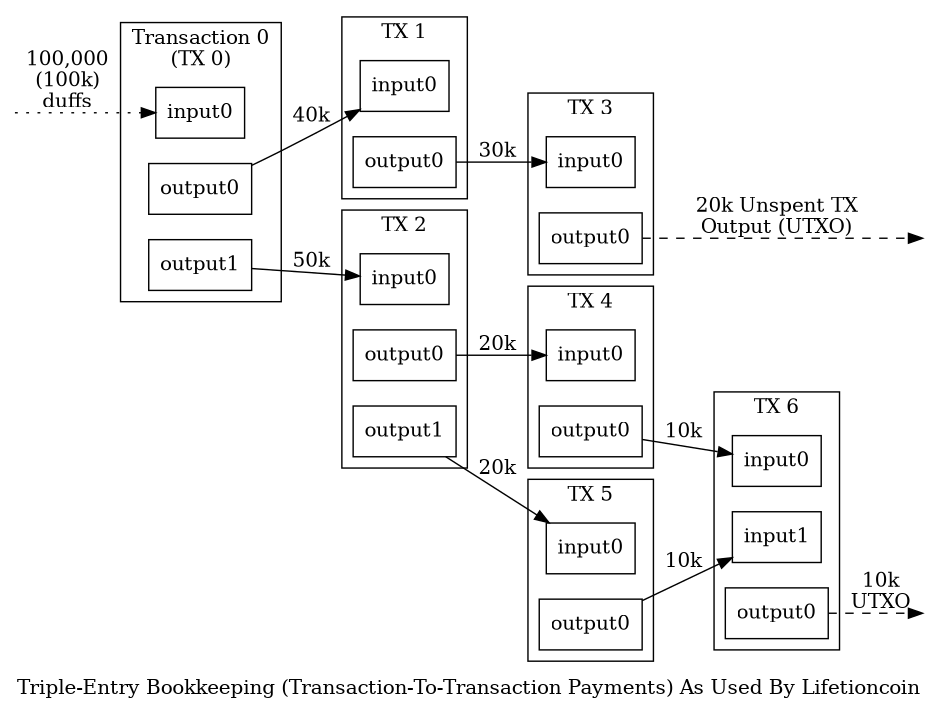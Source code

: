 digraph blockchain {

//splines = "ortho";
rankdir=LR;
ranksep=0.1;
size=6.25;

node [ shape = box ]

subgraph cluster_tx0 {
    label = "Transaction 0\n(TX 0)"

    tx0_input0 [ label = "input0" ]

    tx0_output0 [ label = "output0" ]
    tx0_output1 [ label = "output1" ]
}

subgraph cluster_tx1 {
    label = "TX 1"

    tx1_input0 [ label = "input0" ]

    tx1_output0 [ label = "output0" ]
}

subgraph cluster_tx2 {
    label = "TX 2"

    tx2_input0 [ label = "input0" ]

    tx2_output0 [ label = "output0" ]
    tx2_output1 [ label = "output1" ]
}

subgraph cluster_tx3 {
    label = "TX 3"

    tx3_input0 [ label = "input0" ]

    tx3_output0 [ label = "output0" ]
}

subgraph cluster_tx4 {
    label = "TX 4"

    tx4_input0 [ label = "input0" ]

    tx4_output0 [ label = "output0" ]
}

subgraph cluster_tx5 {
    label = "TX 5"

    tx5_input0 [ label = "input0" ]

    tx5_output0 [ label = "output0" ]
}

subgraph cluster_tx6 {
    label = "TX 6"

    tx6_input0 [ label = "input0" ]
    tx6_input1 [ label = "input1" ]

    tx6_output0 [ label = "output0" ]
}
txold [ style = "invis", label = "", width = 0, height = 0 ];
utxo0 [ style = "invis", label = "", width = 0, height = 0 ];
//spacer0 [ style = "invis", label = "", width = 0, height = 0 ];
//tx3_output0 -> spacer0 -> utxo0 [ style = invis ];
//tx6_input0 -> utxo0 [style = invis];
utxo1 [ style = "invis", label = "", width = 0, height = 0 ];

txold -> tx0_input0 [ label = "100,000\n(100k)\nduffs", style = dotted ]
tx0_output0 -> tx1_input0 [ label = "40k" ]
tx0_output1 -> tx2_input0 [ label = "50k" ]
tx1_output0 -> tx3_input0 [ label = "30k" ]
tx2_output0 -> tx4_input0 [ label = "20k" ]
tx2_output1 -> tx5_input0 [ label = "20k"]
tx4_output0 -> tx6_input0 [ label = "10k" ]
tx5_output0 -> tx6_input1 [ label = "10k" ]
tx3_output0 -> utxo0 [ style=dashed, labelfloat = true, minlen = 2, label = "20k Unspent TX\nOutput (UTXO)" ]
tx6_output0 -> utxo1 [ style=dashed, label = "10k\nUTXO" ]
label = "Triple-Entry Bookkeeping (Transaction-To-Transaction Payments) As Used By Lifetioncoin"
}
